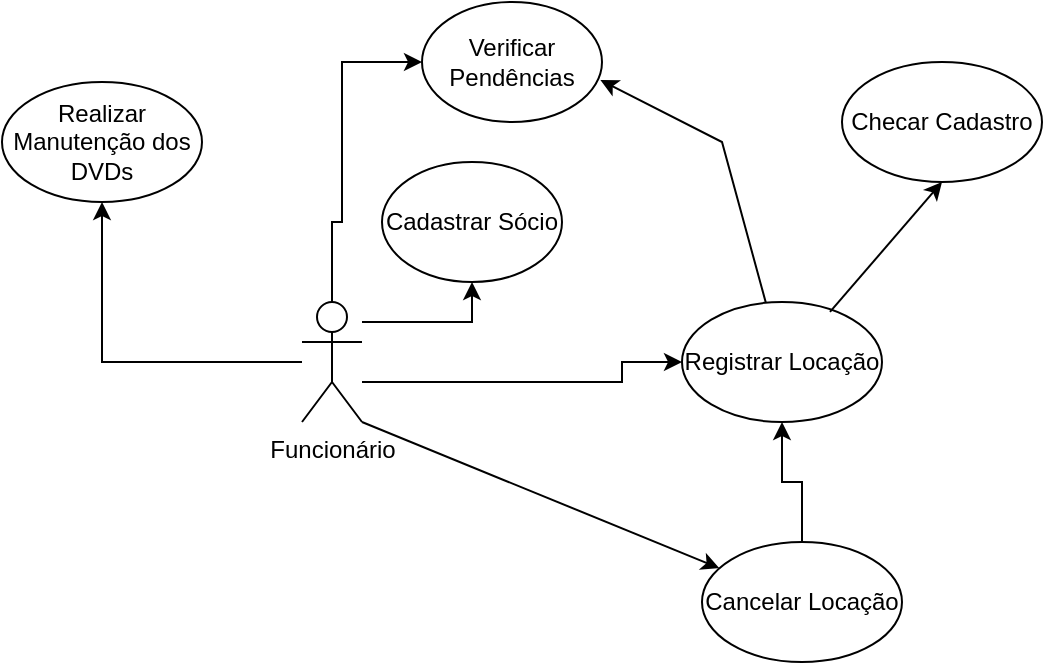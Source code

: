 <mxfile version="21.1.6" type="github">
  <diagram name="Página-1" id="OKbmLqGyjOnGrivR2I40">
    <mxGraphModel dx="880" dy="1653" grid="1" gridSize="10" guides="1" tooltips="1" connect="1" arrows="1" fold="1" page="1" pageScale="1" pageWidth="827" pageHeight="1169" math="0" shadow="0">
      <root>
        <mxCell id="0" />
        <mxCell id="1" parent="0" />
        <mxCell id="MAyMO6A-bNdMm_IBALHe-37" value="" style="edgeStyle=orthogonalEdgeStyle;rounded=0;orthogonalLoop=1;jettySize=auto;html=1;entryX=0.5;entryY=1;entryDx=0;entryDy=0;" parent="1" source="MAyMO6A-bNdMm_IBALHe-5" target="MAyMO6A-bNdMm_IBALHe-31" edge="1">
          <mxGeometry relative="1" as="geometry">
            <Array as="points">
              <mxPoint x="515" y="20" />
            </Array>
          </mxGeometry>
        </mxCell>
        <mxCell id="MAyMO6A-bNdMm_IBALHe-39" value="" style="edgeStyle=orthogonalEdgeStyle;rounded=0;orthogonalLoop=1;jettySize=auto;html=1;exitX=0.5;exitY=0;exitDx=0;exitDy=0;exitPerimeter=0;" parent="1" source="MAyMO6A-bNdMm_IBALHe-5" target="MAyMO6A-bNdMm_IBALHe-38" edge="1">
          <mxGeometry relative="1" as="geometry">
            <Array as="points">
              <mxPoint x="445" y="-30" />
              <mxPoint x="450" y="-30" />
              <mxPoint x="450" y="-110" />
            </Array>
          </mxGeometry>
        </mxCell>
        <mxCell id="MAyMO6A-bNdMm_IBALHe-41" value="" style="edgeStyle=orthogonalEdgeStyle;rounded=0;orthogonalLoop=1;jettySize=auto;html=1;" parent="1" source="MAyMO6A-bNdMm_IBALHe-5" target="MAyMO6A-bNdMm_IBALHe-40" edge="1">
          <mxGeometry relative="1" as="geometry">
            <mxPoint x="470" y="50" as="sourcePoint" />
            <Array as="points">
              <mxPoint x="590" y="50" />
              <mxPoint x="590" y="40" />
            </Array>
          </mxGeometry>
        </mxCell>
        <mxCell id="MAyMO6A-bNdMm_IBALHe-49" value="" style="edgeStyle=orthogonalEdgeStyle;rounded=0;orthogonalLoop=1;jettySize=auto;html=1;" parent="1" source="MAyMO6A-bNdMm_IBALHe-5" target="MAyMO6A-bNdMm_IBALHe-34" edge="1">
          <mxGeometry relative="1" as="geometry" />
        </mxCell>
        <mxCell id="MAyMO6A-bNdMm_IBALHe-5" value="Funcionário" style="shape=umlActor;verticalLabelPosition=bottom;verticalAlign=top;html=1;outlineConnect=0;" parent="1" vertex="1">
          <mxGeometry x="430" y="10" width="30" height="60" as="geometry" />
        </mxCell>
        <mxCell id="MAyMO6A-bNdMm_IBALHe-31" value="Cadastrar Sócio" style="ellipse;whiteSpace=wrap;html=1;" parent="1" vertex="1">
          <mxGeometry x="470" y="-60" width="90" height="60" as="geometry" />
        </mxCell>
        <mxCell id="MAyMO6A-bNdMm_IBALHe-34" value="Realizar Manutenção dos DVDs" style="ellipse;whiteSpace=wrap;html=1;" parent="1" vertex="1">
          <mxGeometry x="280" y="-100" width="100" height="60" as="geometry" />
        </mxCell>
        <mxCell id="MAyMO6A-bNdMm_IBALHe-38" value="Verificar Pendências" style="ellipse;whiteSpace=wrap;html=1;" parent="1" vertex="1">
          <mxGeometry x="490" y="-140" width="90" height="60" as="geometry" />
        </mxCell>
        <mxCell id="MAyMO6A-bNdMm_IBALHe-40" value="Registrar Locação" style="ellipse;whiteSpace=wrap;html=1;" parent="1" vertex="1">
          <mxGeometry x="620" y="10" width="100" height="60" as="geometry" />
        </mxCell>
        <mxCell id="MAyMO6A-bNdMm_IBALHe-42" value="" style="endArrow=classic;html=1;rounded=0;entryX=0.991;entryY=0.65;entryDx=0;entryDy=0;entryPerimeter=0;" parent="1" source="MAyMO6A-bNdMm_IBALHe-40" target="MAyMO6A-bNdMm_IBALHe-38" edge="1">
          <mxGeometry width="50" height="50" relative="1" as="geometry">
            <mxPoint x="600" y="120" as="sourcePoint" />
            <mxPoint x="650" y="70" as="targetPoint" />
            <Array as="points">
              <mxPoint x="640" y="-70" />
            </Array>
          </mxGeometry>
        </mxCell>
        <mxCell id="MAyMO6A-bNdMm_IBALHe-47" value="" style="edgeStyle=orthogonalEdgeStyle;rounded=0;orthogonalLoop=1;jettySize=auto;html=1;" parent="1" source="MAyMO6A-bNdMm_IBALHe-44" target="MAyMO6A-bNdMm_IBALHe-40" edge="1">
          <mxGeometry relative="1" as="geometry" />
        </mxCell>
        <mxCell id="MAyMO6A-bNdMm_IBALHe-44" value="Cancelar Locação" style="ellipse;whiteSpace=wrap;html=1;" parent="1" vertex="1">
          <mxGeometry x="630" y="130" width="100" height="60" as="geometry" />
        </mxCell>
        <mxCell id="MAyMO6A-bNdMm_IBALHe-48" value="" style="endArrow=classic;html=1;rounded=0;exitX=1;exitY=1;exitDx=0;exitDy=0;exitPerimeter=0;" parent="1" source="MAyMO6A-bNdMm_IBALHe-5" target="MAyMO6A-bNdMm_IBALHe-44" edge="1">
          <mxGeometry width="50" height="50" relative="1" as="geometry">
            <mxPoint x="510" y="80" as="sourcePoint" />
            <mxPoint x="580" y="90" as="targetPoint" />
          </mxGeometry>
        </mxCell>
        <mxCell id="zC44zjOJLTBo2xcty-5m-1" value="Checar Cadastro" style="ellipse;whiteSpace=wrap;html=1;" vertex="1" parent="1">
          <mxGeometry x="700" y="-110" width="100" height="60" as="geometry" />
        </mxCell>
        <mxCell id="zC44zjOJLTBo2xcty-5m-2" value="" style="endArrow=classic;html=1;rounded=0;entryX=0.5;entryY=1;entryDx=0;entryDy=0;exitX=0.74;exitY=0.083;exitDx=0;exitDy=0;exitPerimeter=0;" edge="1" parent="1" source="MAyMO6A-bNdMm_IBALHe-40" target="zC44zjOJLTBo2xcty-5m-1">
          <mxGeometry width="50" height="50" relative="1" as="geometry">
            <mxPoint x="700" y="20" as="sourcePoint" />
            <mxPoint x="750" y="-40" as="targetPoint" />
          </mxGeometry>
        </mxCell>
      </root>
    </mxGraphModel>
  </diagram>
</mxfile>
